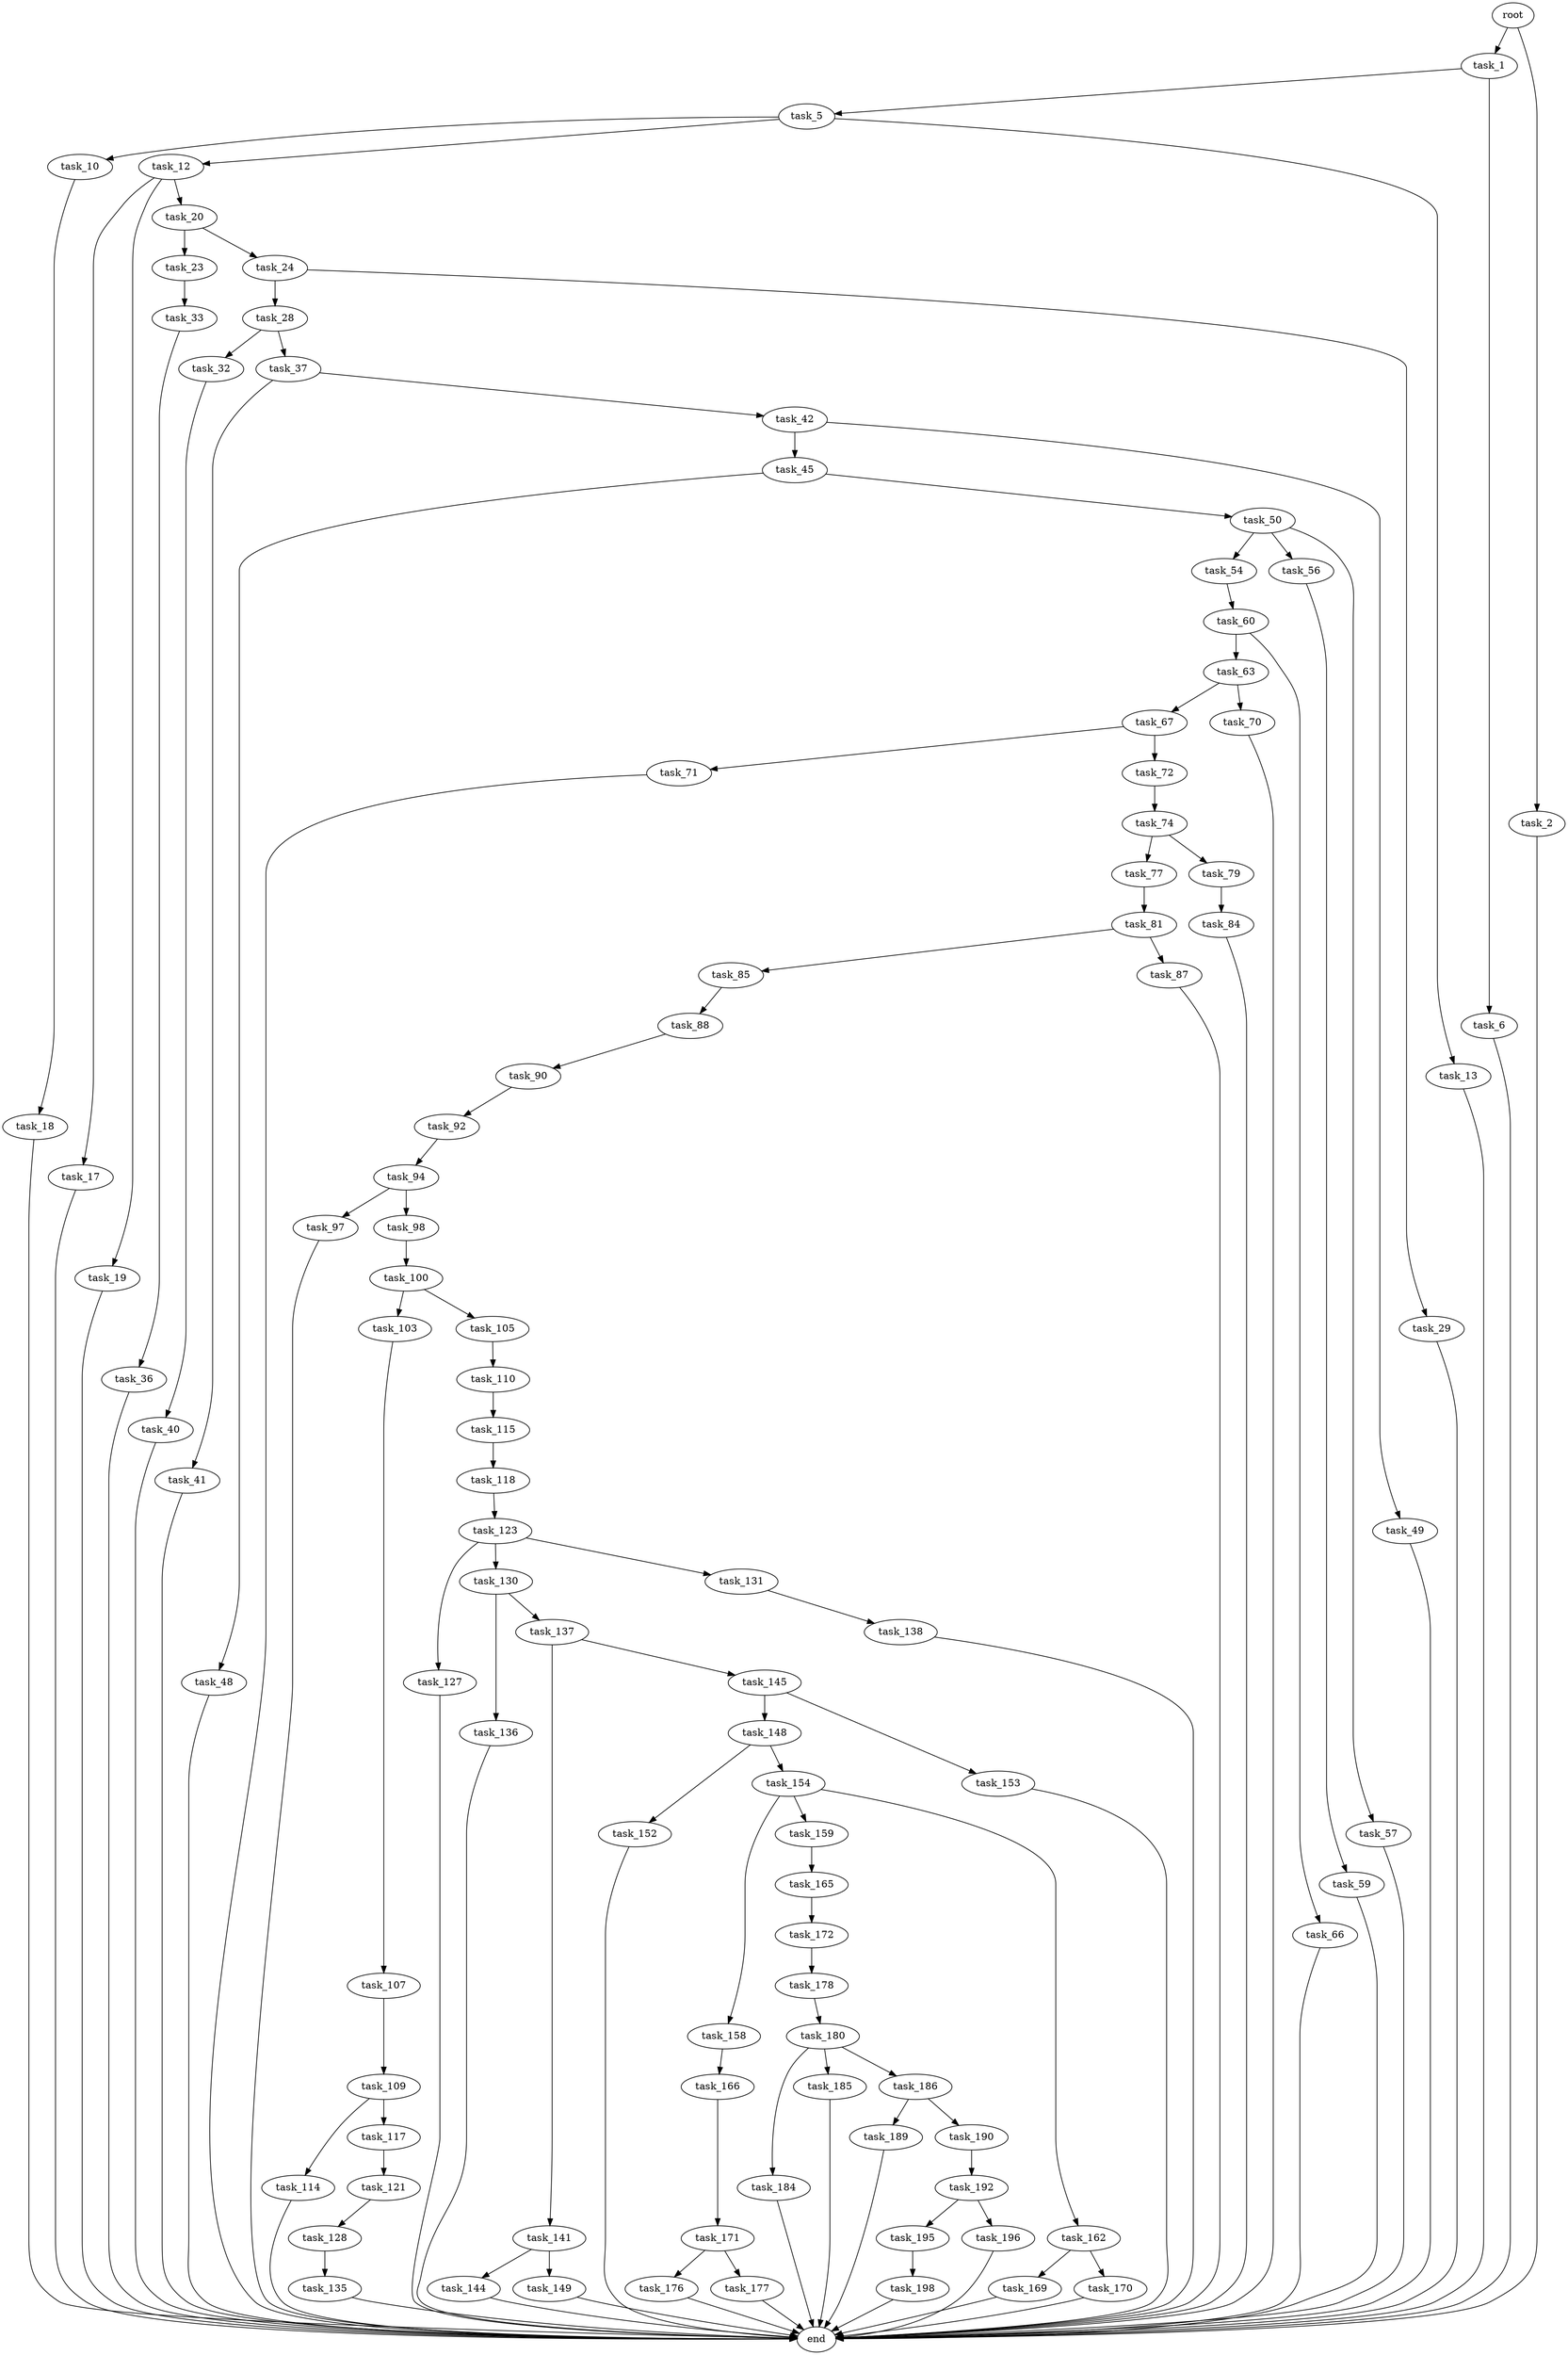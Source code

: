 digraph G {
  root [size="0.000000"];
  task_1 [size="588760328867.000000"];
  task_2 [size="8589934592.000000"];
  task_5 [size="58573570184.000000"];
  task_6 [size="288477636401.000000"];
  task_10 [size="4663146225.000000"];
  task_12 [size="15630588460.000000"];
  task_13 [size="10727923033.000000"];
  task_17 [size="28991029248.000000"];
  task_18 [size="734474665822.000000"];
  task_19 [size="134217728000.000000"];
  task_20 [size="157472182088.000000"];
  task_23 [size="840885576566.000000"];
  task_24 [size="1939361946.000000"];
  task_28 [size="782757789696.000000"];
  task_29 [size="2940388307.000000"];
  task_32 [size="1073741824000.000000"];
  task_33 [size="23389299349.000000"];
  task_36 [size="28991029248.000000"];
  task_37 [size="68719476736.000000"];
  task_40 [size="1073741824000.000000"];
  task_41 [size="196187626114.000000"];
  task_42 [size="1357397357.000000"];
  task_45 [size="4672644997.000000"];
  task_48 [size="8589934592.000000"];
  task_49 [size="1073741824000.000000"];
  task_50 [size="782757789696.000000"];
  task_54 [size="176434738913.000000"];
  task_56 [size="10461286897.000000"];
  task_57 [size="88765103478.000000"];
  task_59 [size="25559375614.000000"];
  task_60 [size="25284493557.000000"];
  task_63 [size="874464039424.000000"];
  task_66 [size="21724940025.000000"];
  task_67 [size="20341527922.000000"];
  task_70 [size="447571280221.000000"];
  task_71 [size="8024301653.000000"];
  task_72 [size="1518474874.000000"];
  task_74 [size="368293445632.000000"];
  task_77 [size="28991029248.000000"];
  task_79 [size="17797803563.000000"];
  task_81 [size="368293445632.000000"];
  task_84 [size="256069356729.000000"];
  task_85 [size="4433453152.000000"];
  task_87 [size="782757789696.000000"];
  task_88 [size="368293445632.000000"];
  task_90 [size="1073741824000.000000"];
  task_92 [size="19873749501.000000"];
  task_94 [size="1073741824000.000000"];
  task_97 [size="17916871907.000000"];
  task_98 [size="24154505170.000000"];
  task_100 [size="16270860228.000000"];
  task_103 [size="181184075770.000000"];
  task_105 [size="863222084722.000000"];
  task_107 [size="4162509180.000000"];
  task_109 [size="1453020003.000000"];
  task_110 [size="12701012029.000000"];
  task_114 [size="134217728000.000000"];
  task_115 [size="782757789696.000000"];
  task_117 [size="8085609264.000000"];
  task_118 [size="68719476736.000000"];
  task_121 [size="1383617480.000000"];
  task_123 [size="549755813888.000000"];
  task_127 [size="20083448016.000000"];
  task_128 [size="28991029248.000000"];
  task_130 [size="68719476736.000000"];
  task_131 [size="28991029248.000000"];
  task_135 [size="7024702052.000000"];
  task_136 [size="592834246666.000000"];
  task_137 [size="272775590874.000000"];
  task_138 [size="68719476736.000000"];
  task_141 [size="71304370549.000000"];
  task_144 [size="231928233984.000000"];
  task_145 [size="27068909252.000000"];
  task_148 [size="476462684956.000000"];
  task_149 [size="314638854205.000000"];
  task_152 [size="423324406460.000000"];
  task_153 [size="3575858696.000000"];
  task_154 [size="1073741824000.000000"];
  task_158 [size="777916629276.000000"];
  task_159 [size="549755813888.000000"];
  task_162 [size="16738941421.000000"];
  task_165 [size="984691408.000000"];
  task_166 [size="3063366424.000000"];
  task_169 [size="1168907732393.000000"];
  task_170 [size="680589036703.000000"];
  task_171 [size="134217728000.000000"];
  task_172 [size="1073741824000.000000"];
  task_176 [size="12866774497.000000"];
  task_177 [size="782757789696.000000"];
  task_178 [size="9912486793.000000"];
  task_180 [size="27465285049.000000"];
  task_184 [size="95540940880.000000"];
  task_185 [size="28991029248.000000"];
  task_186 [size="368293445632.000000"];
  task_189 [size="600046427.000000"];
  task_190 [size="11980682172.000000"];
  task_192 [size="1413306098832.000000"];
  task_195 [size="49991158594.000000"];
  task_196 [size="134217728000.000000"];
  task_198 [size="231928233984.000000"];
  end [size="0.000000"];

  root -> task_1 [size="1.000000"];
  root -> task_2 [size="1.000000"];
  task_1 -> task_5 [size="679477248.000000"];
  task_1 -> task_6 [size="679477248.000000"];
  task_2 -> end [size="1.000000"];
  task_5 -> task_10 [size="75497472.000000"];
  task_5 -> task_12 [size="75497472.000000"];
  task_5 -> task_13 [size="75497472.000000"];
  task_6 -> end [size="1.000000"];
  task_10 -> task_18 [size="75497472.000000"];
  task_12 -> task_17 [size="75497472.000000"];
  task_12 -> task_19 [size="75497472.000000"];
  task_12 -> task_20 [size="75497472.000000"];
  task_13 -> end [size="1.000000"];
  task_17 -> end [size="1.000000"];
  task_18 -> end [size="1.000000"];
  task_19 -> end [size="1.000000"];
  task_20 -> task_23 [size="209715200.000000"];
  task_20 -> task_24 [size="209715200.000000"];
  task_23 -> task_33 [size="536870912.000000"];
  task_24 -> task_28 [size="33554432.000000"];
  task_24 -> task_29 [size="33554432.000000"];
  task_28 -> task_32 [size="679477248.000000"];
  task_28 -> task_37 [size="679477248.000000"];
  task_29 -> end [size="1.000000"];
  task_32 -> task_40 [size="838860800.000000"];
  task_33 -> task_36 [size="75497472.000000"];
  task_36 -> end [size="1.000000"];
  task_37 -> task_41 [size="134217728.000000"];
  task_37 -> task_42 [size="134217728.000000"];
  task_40 -> end [size="1.000000"];
  task_41 -> end [size="1.000000"];
  task_42 -> task_45 [size="33554432.000000"];
  task_42 -> task_49 [size="33554432.000000"];
  task_45 -> task_48 [size="301989888.000000"];
  task_45 -> task_50 [size="301989888.000000"];
  task_48 -> end [size="1.000000"];
  task_49 -> end [size="1.000000"];
  task_50 -> task_54 [size="679477248.000000"];
  task_50 -> task_56 [size="679477248.000000"];
  task_50 -> task_57 [size="679477248.000000"];
  task_54 -> task_60 [size="209715200.000000"];
  task_56 -> task_59 [size="301989888.000000"];
  task_57 -> end [size="1.000000"];
  task_59 -> end [size="1.000000"];
  task_60 -> task_63 [size="536870912.000000"];
  task_60 -> task_66 [size="536870912.000000"];
  task_63 -> task_67 [size="838860800.000000"];
  task_63 -> task_70 [size="838860800.000000"];
  task_66 -> end [size="1.000000"];
  task_67 -> task_71 [size="411041792.000000"];
  task_67 -> task_72 [size="411041792.000000"];
  task_70 -> end [size="1.000000"];
  task_71 -> end [size="1.000000"];
  task_72 -> task_74 [size="33554432.000000"];
  task_74 -> task_77 [size="411041792.000000"];
  task_74 -> task_79 [size="411041792.000000"];
  task_77 -> task_81 [size="75497472.000000"];
  task_79 -> task_84 [size="411041792.000000"];
  task_81 -> task_85 [size="411041792.000000"];
  task_81 -> task_87 [size="411041792.000000"];
  task_84 -> end [size="1.000000"];
  task_85 -> task_88 [size="75497472.000000"];
  task_87 -> end [size="1.000000"];
  task_88 -> task_90 [size="411041792.000000"];
  task_90 -> task_92 [size="838860800.000000"];
  task_92 -> task_94 [size="75497472.000000"];
  task_94 -> task_97 [size="838860800.000000"];
  task_94 -> task_98 [size="838860800.000000"];
  task_97 -> end [size="1.000000"];
  task_98 -> task_100 [size="411041792.000000"];
  task_100 -> task_103 [size="536870912.000000"];
  task_100 -> task_105 [size="536870912.000000"];
  task_103 -> task_107 [size="301989888.000000"];
  task_105 -> task_110 [size="536870912.000000"];
  task_107 -> task_109 [size="75497472.000000"];
  task_109 -> task_114 [size="33554432.000000"];
  task_109 -> task_117 [size="33554432.000000"];
  task_110 -> task_115 [size="301989888.000000"];
  task_114 -> end [size="1.000000"];
  task_115 -> task_118 [size="679477248.000000"];
  task_117 -> task_121 [size="301989888.000000"];
  task_118 -> task_123 [size="134217728.000000"];
  task_121 -> task_128 [size="33554432.000000"];
  task_123 -> task_127 [size="536870912.000000"];
  task_123 -> task_130 [size="536870912.000000"];
  task_123 -> task_131 [size="536870912.000000"];
  task_127 -> end [size="1.000000"];
  task_128 -> task_135 [size="75497472.000000"];
  task_130 -> task_136 [size="134217728.000000"];
  task_130 -> task_137 [size="134217728.000000"];
  task_131 -> task_138 [size="75497472.000000"];
  task_135 -> end [size="1.000000"];
  task_136 -> end [size="1.000000"];
  task_137 -> task_141 [size="301989888.000000"];
  task_137 -> task_145 [size="301989888.000000"];
  task_138 -> end [size="1.000000"];
  task_141 -> task_144 [size="301989888.000000"];
  task_141 -> task_149 [size="301989888.000000"];
  task_144 -> end [size="1.000000"];
  task_145 -> task_148 [size="679477248.000000"];
  task_145 -> task_153 [size="679477248.000000"];
  task_148 -> task_152 [size="411041792.000000"];
  task_148 -> task_154 [size="411041792.000000"];
  task_149 -> end [size="1.000000"];
  task_152 -> end [size="1.000000"];
  task_153 -> end [size="1.000000"];
  task_154 -> task_158 [size="838860800.000000"];
  task_154 -> task_159 [size="838860800.000000"];
  task_154 -> task_162 [size="838860800.000000"];
  task_158 -> task_166 [size="838860800.000000"];
  task_159 -> task_165 [size="536870912.000000"];
  task_162 -> task_169 [size="301989888.000000"];
  task_162 -> task_170 [size="301989888.000000"];
  task_165 -> task_172 [size="75497472.000000"];
  task_166 -> task_171 [size="134217728.000000"];
  task_169 -> end [size="1.000000"];
  task_170 -> end [size="1.000000"];
  task_171 -> task_176 [size="209715200.000000"];
  task_171 -> task_177 [size="209715200.000000"];
  task_172 -> task_178 [size="838860800.000000"];
  task_176 -> end [size="1.000000"];
  task_177 -> end [size="1.000000"];
  task_178 -> task_180 [size="301989888.000000"];
  task_180 -> task_184 [size="536870912.000000"];
  task_180 -> task_185 [size="536870912.000000"];
  task_180 -> task_186 [size="536870912.000000"];
  task_184 -> end [size="1.000000"];
  task_185 -> end [size="1.000000"];
  task_186 -> task_189 [size="411041792.000000"];
  task_186 -> task_190 [size="411041792.000000"];
  task_189 -> end [size="1.000000"];
  task_190 -> task_192 [size="411041792.000000"];
  task_192 -> task_195 [size="838860800.000000"];
  task_192 -> task_196 [size="838860800.000000"];
  task_195 -> task_198 [size="75497472.000000"];
  task_196 -> end [size="1.000000"];
  task_198 -> end [size="1.000000"];
}
